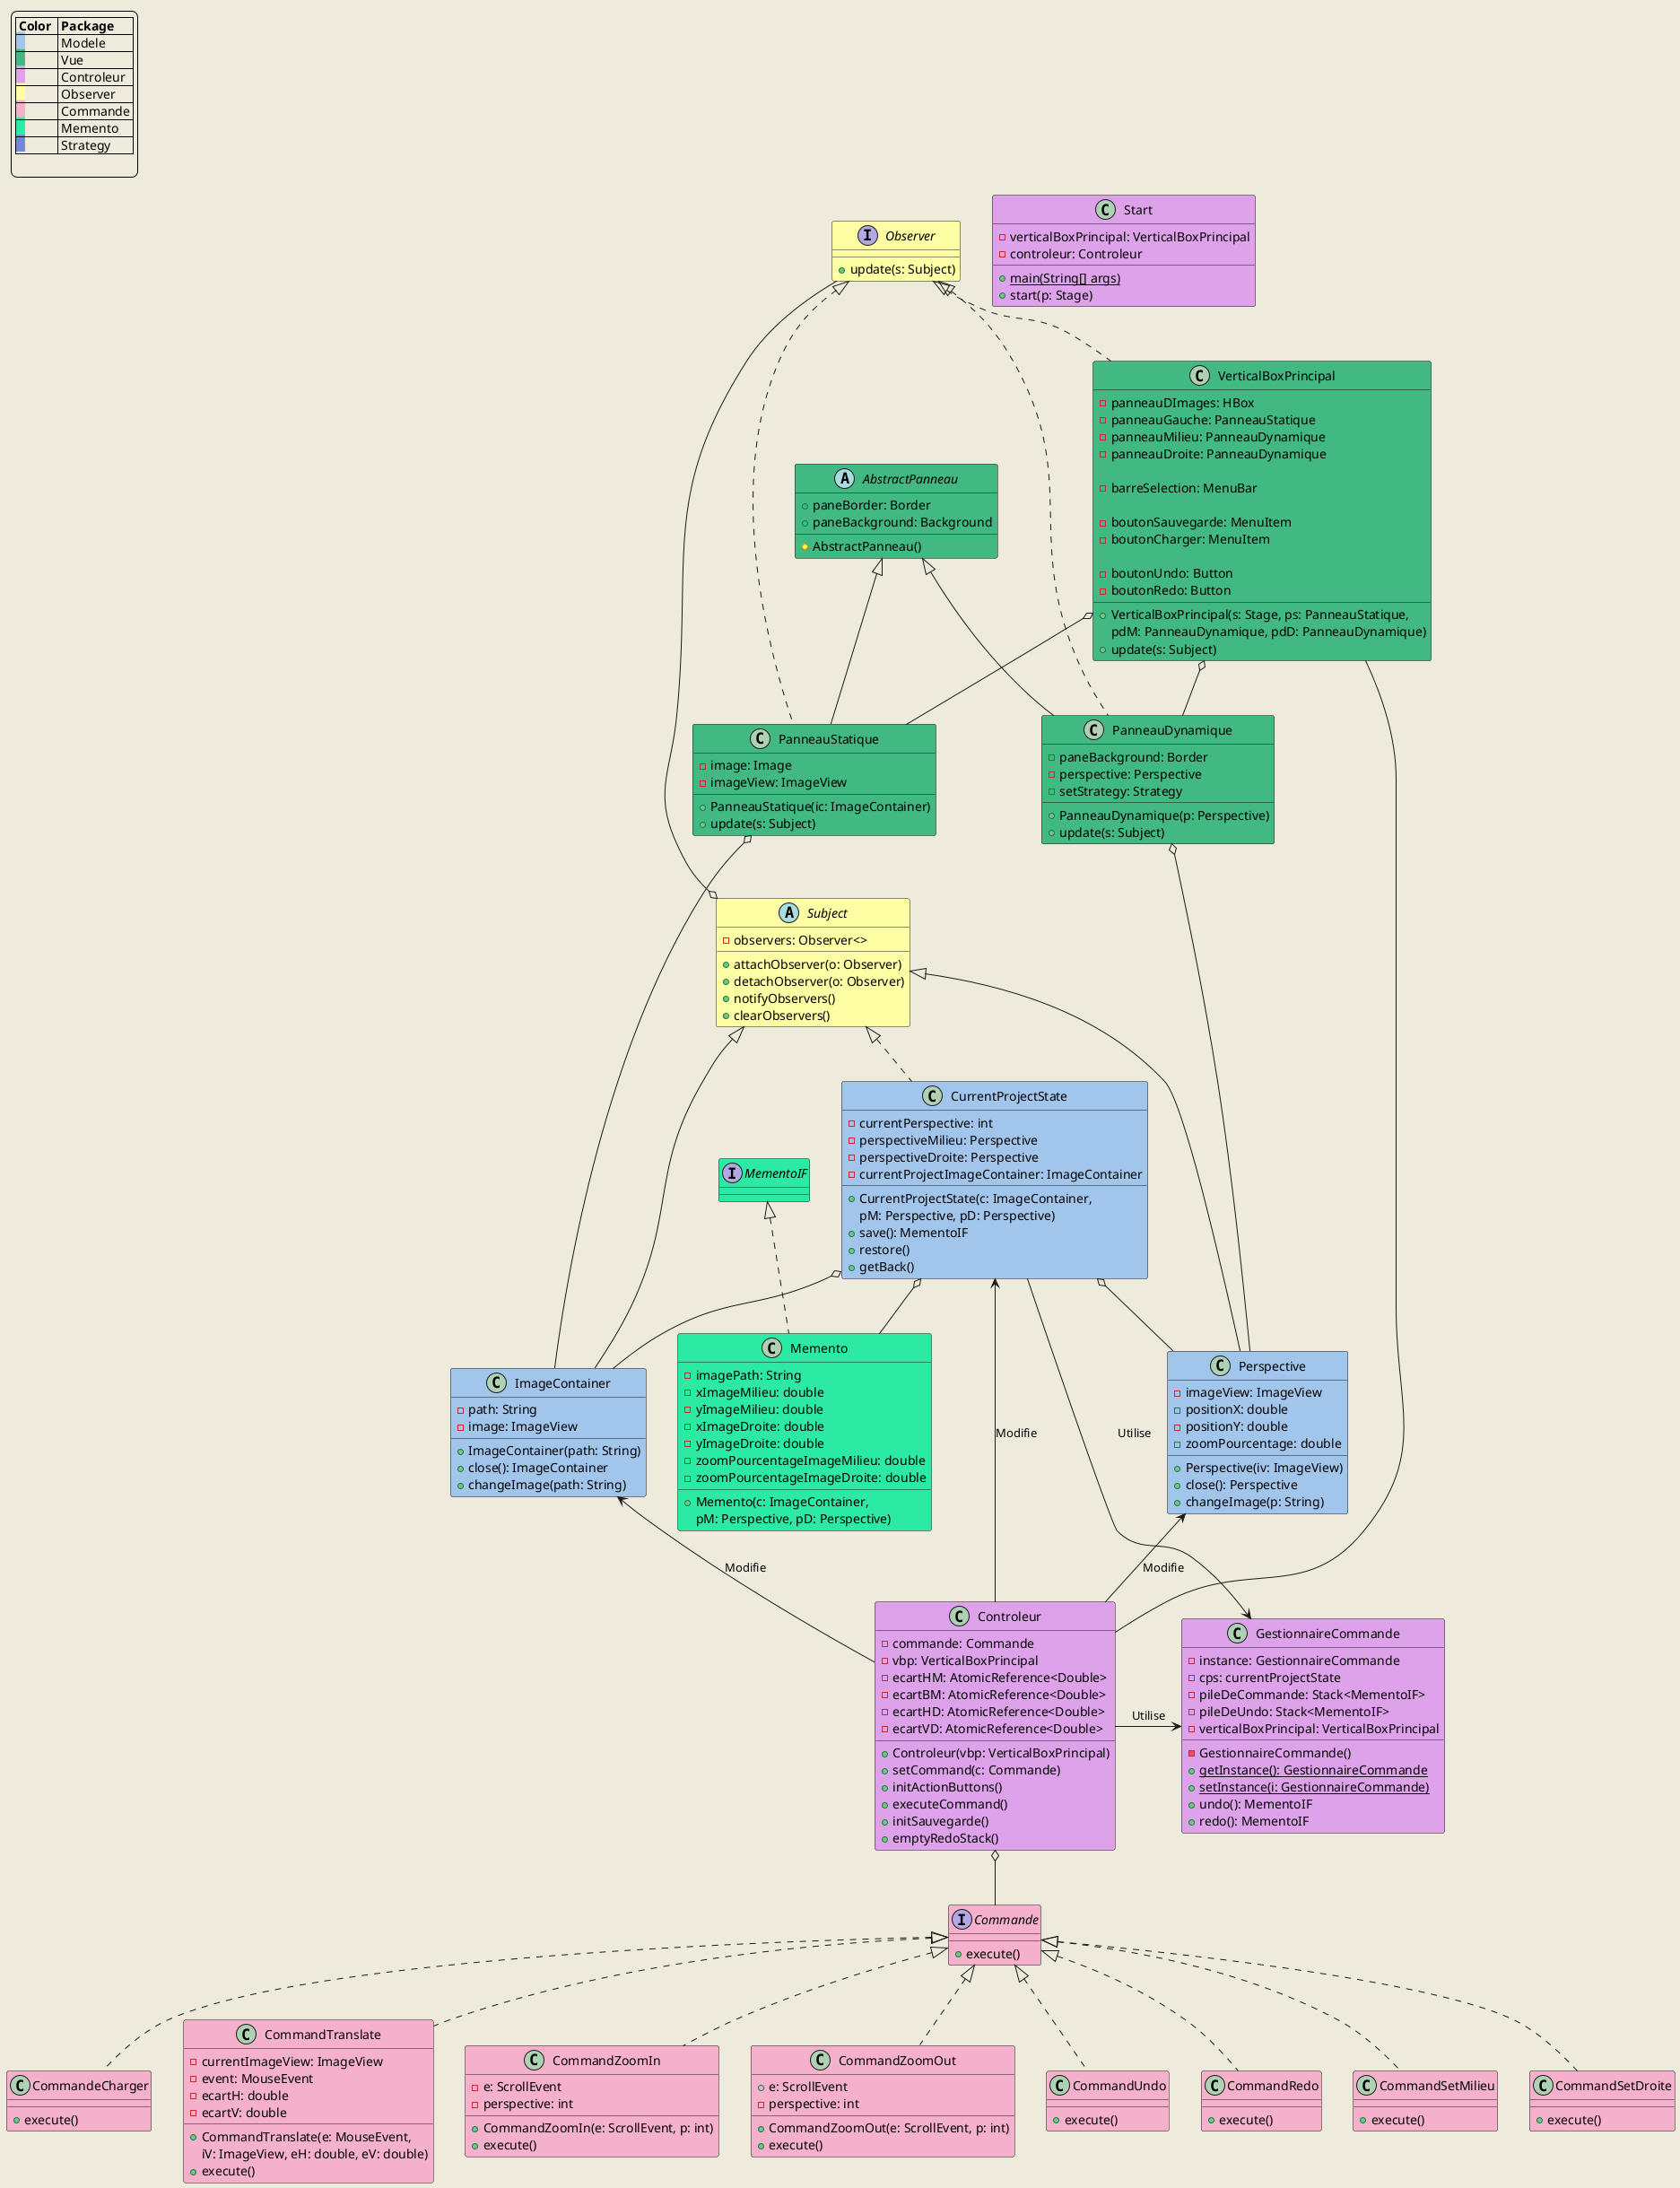 @startuml


skinparam backgroundColor #EEEBDC

legend top left
 |= Color  |= Package |
 |<back:#a2c5eb>   </back>| Modele |
 |<back:#42b883>   </back>| Vue |
 |<back:#dea2eb>   </back>| Controleur |
 |<back:#FEFFA5>   </back>| Observer |
 |<back:#F5B0CB>   </back>| Commande |
 |<back:#2CEAA3>   </back>| Memento |
 |<back:#7287DF>   </back>| Strategy |

 endlegend




    '----------OBSERVER--------------'
    interface Observer #FEFFA5{
        +update(s: Subject)
    }

    abstract class Subject #FEFFA5{
        -observers: Observer<>

        +attachObserver(o: Observer)
        +detachObserver(o: Observer)
        +notifyObservers()
        +clearObservers()
    }
    '-----------OBSERVER--------------'



    '-----------COMMAND--------------'
    interface Commande #F5B0CB {
        +execute()
    }

    class CommandeCharger #F5B0CB implements Commande {
        +execute()
    }

    class CommandTranslate #F5B0CB implements Commande{
        -currentImageView: ImageView
        -event: MouseEvent
        -ecartH: double
        -ecartV: double

        +CommandTranslate(e: MouseEvent,
        iV: ImageView, eH: double, eV: double)
        +execute()
    }

    class CommandZoomIn #F5B0CB implements Commande{
        -e: ScrollEvent
        -perspective: int

        +CommandZoomIn(e: ScrollEvent, p: int)
        +execute()
    }

    class CommandZoomOut #F5B0CB implements Commande{
        +e: ScrollEvent
        -perspective: int

        +CommandZoomOut(e: ScrollEvent, p: int)
        +execute()
    }

    class CommandUndo #F5B0CB implements Commande{
        +execute()
    }

    class CommandRedo #F5B0CB implements Commande{
        +execute()
    }

    class CommandSetMilieu #F5B0CB implements Commande{
        +execute()
    }

    class CommandSetDroite #F5B0CB implements Commande{
        +execute()
    }
    '-----------COMMAND--------------'


    '-----------SINGLETON--------------'
    class GestionnaireCommande #dea2eb{
        -instance: GestionnaireCommande
        -cps: currentProjectState
        -pileDeCommande: Stack<MementoIF>
        -pileDeUndo: Stack<MementoIF>
        -verticalBoxPrincipal: VerticalBoxPrincipal

        -GestionnaireCommande()
        +{static} getInstance(): GestionnaireCommande
        +{static} setInstance(i: GestionnaireCommande)
        +undo(): MementoIF
        +redo(): MementoIF
    }
    '-----------SINGLETON--------------'

    '-----------MEMENTO--------------'

    'Originator = CurrentProjectState'
    'Caretaker = GestionnaireDeCommande'

    interface MementoIF #2CEAA3{
    }

    class Memento #2CEAA3 implements MementoIF {
        -imagePath: String
        -xImageMilieu: double
        -yImageMilieu: double
        -xImageDroite: double
        -yImageDroite: double
        -zoomPourcentageImageMilieu: double
        -zoomPourcentageImageDroite: double

        +Memento(c: ImageContainer,
        pM: Perspective, pD: Perspective)
    }
    '-----------MEMENTO--------------'

    '----------MODELE-----------------'
    class CurrentProjectState #a2c5eb implements Subject {

        -currentPerspective: int
        -perspectiveMilieu: Perspective
        -perspectiveDroite: Perspective
        -currentProjectImageContainer: ImageContainer

        +CurrentProjectState(c: ImageContainer,
        pM: Perspective, pD: Perspective)
        +save(): MementoIF
        +restore()
        +getBack()
    }

    class ImageContainer #a2c5eb extends Subject {
        -path: String
        -image: ImageView

        +ImageContainer(path: String)
        +close(): ImageContainer
        +changeImage(path: String)
    }

    class Perspective #a2c5eb extends Subject{
        -imageView: ImageView
        -positionX: double
        -positionY: double
        -zoomPourcentage: double

        +Perspective(iv: ImageView)
        +close(): Perspective
        +changeImage(p: String)
    }
    '----------MODELE-----------------'

    '---------CONTROLEUR--------------'
    class Controleur #dea2eb{
        -commande: Commande
        -vbp: VerticalBoxPrincipal
        -ecartHM: AtomicReference<Double>
        -ecartBM: AtomicReference<Double>
        -ecartHD: AtomicReference<Double>
        -ecartVD: AtomicReference<Double>

        +Controleur(vbp: VerticalBoxPrincipal)
        +setCommand(c: Commande)
        +initActionButtons()
        +executeCommand()
        +initSauvegarde()
        +emptyRedoStack()
    }

    class Start #dea2eb {
        -verticalBoxPrincipal: VerticalBoxPrincipal
        -controleur: Controleur

        +{static} main(String[] args)
        +start(p: Stage)
    }
    '---------CONTROLEUR--------------'

    '-------------VUE--------------'
    abstract class AbstractPanneau #42b883 {
        +paneBorder: Border
        +paneBackground: Background

        #AbstractPanneau()
    }

    class VerticalBoxPrincipal #42b883 implements Observer {

        -panneauDImages: HBox
        -panneauGauche: PanneauStatique
        -panneauMilieu: PanneauDynamique
        -panneauDroite: PanneauDynamique

        -barreSelection: MenuBar

        -boutonSauvegarde: MenuItem
        -boutonCharger: MenuItem

        -boutonUndo: Button
        -boutonRedo: Button

        +VerticalBoxPrincipal(s: Stage, ps: PanneauStatique,
        pdM: PanneauDynamique, pdD: PanneauDynamique)
        +update(s: Subject)
    }

    class PanneauStatique #42b883 extends AbstractPanneau implements Observer{

        -image: Image
        -imageView: ImageView

        +PanneauStatique(ic: ImageContainer)
        +update(s: Subject)
    }

    class PanneauDynamique #42b883 extends AbstractPanneau implements Observer{
        -paneBackground: Border
        -perspective: Perspective
        -setStrategy: Strategy

        +PanneauDynamique(p: Perspective)
        +update(s: Subject)
    }
    '-------------VUE--------------'


   Observer --o Subject
   Controleur -> GestionnaireCommande : Utilise
   CurrentProjectState <--- Controleur : Modifie
   Perspective <-- Controleur : Modifie
   ImageContainer <-- Controleur : Modifie
   Controleur o-- Commande

   VerticalBoxPrincipal o-down- PanneauDynamique
   VerticalBoxPrincipal o-down- PanneauStatique

   'Start -> ImageContainer : Utilise
   'Start -> Perspective: Utilise
   'Start -> AbstractPanneau : Utilise
   'Start -> GestionnaireCommande : Utilise

   CurrentProjectState o-- Memento
   CurrentProjectState o-down- Perspective
   CurrentProjectState o-down- ImageContainer

   VerticalBoxPrincipal -- Controleur


   PanneauDynamique o-- Perspective
   PanneauStatique o---- ImageContainer

   CurrentProjectState --> GestionnaireCommande : Utilise





@enduml

Command = Invoker
Perspective = Panel

Chaque panneau va chercher du modele
les informations de sa perspective respective

L'image implémente Subject car durant lexecution
lutilisateur doit pouvoir changer l'image quand qu'il veut

Perspective implémente Subject pour actualiser le tout lors
des Commandes